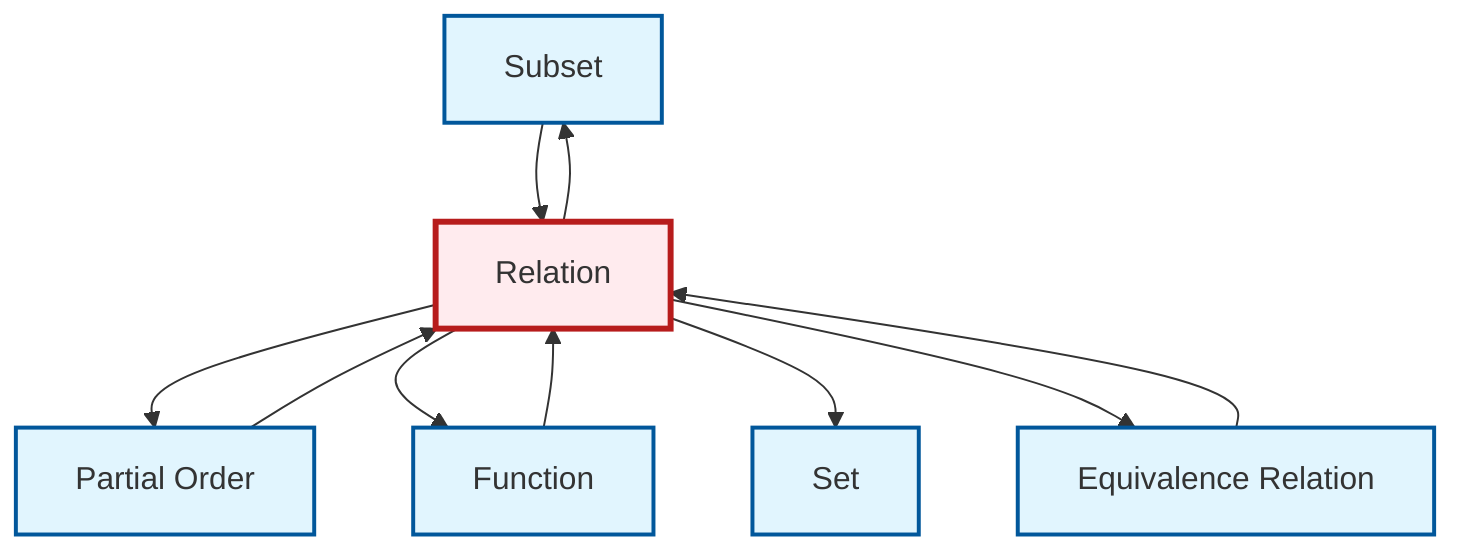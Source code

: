 graph TD
    classDef definition fill:#e1f5fe,stroke:#01579b,stroke-width:2px
    classDef theorem fill:#f3e5f5,stroke:#4a148c,stroke-width:2px
    classDef axiom fill:#fff3e0,stroke:#e65100,stroke-width:2px
    classDef example fill:#e8f5e9,stroke:#1b5e20,stroke-width:2px
    classDef current fill:#ffebee,stroke:#b71c1c,stroke-width:3px
    def-subset["Subset"]:::definition
    def-function["Function"]:::definition
    def-set["Set"]:::definition
    def-equivalence-relation["Equivalence Relation"]:::definition
    def-relation["Relation"]:::definition
    def-partial-order["Partial Order"]:::definition
    def-relation --> def-partial-order
    def-subset --> def-relation
    def-relation --> def-function
    def-function --> def-relation
    def-equivalence-relation --> def-relation
    def-relation --> def-set
    def-partial-order --> def-relation
    def-relation --> def-subset
    def-relation --> def-equivalence-relation
    class def-relation current